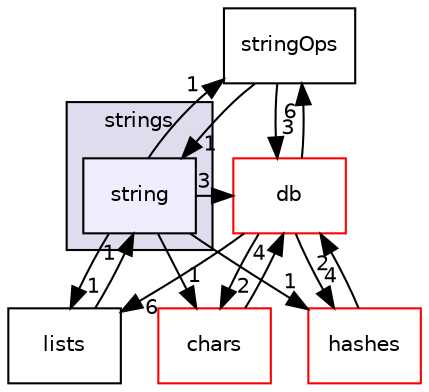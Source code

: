 digraph "src/OpenFOAM/primitives/strings/string" {
  bgcolor=transparent;
  compound=true
  node [ fontsize="10", fontname="Helvetica"];
  edge [ labelfontsize="10", labelfontname="Helvetica"];
  subgraph clusterdir_ce1ee507886310df0e74ee2e624fbc88 {
    graph [ bgcolor="#ddddee", pencolor="black", label="strings" fontname="Helvetica", fontsize="10", URL="dir_ce1ee507886310df0e74ee2e624fbc88.html"]
  dir_5d269f08fff917248372ebf5423c45f9 [shape=box, label="string", style="filled", fillcolor="#eeeeff", pencolor="black", URL="dir_5d269f08fff917248372ebf5423c45f9.html"];
  }
  dir_04595600e69ea764b416a13a9b2786bb [shape=box label="stringOps" URL="dir_04595600e69ea764b416a13a9b2786bb.html"];
  dir_3225460a2bc040f976df3516175e6565 [shape=box label="lists" URL="dir_3225460a2bc040f976df3516175e6565.html"];
  dir_63c634f7a7cfd679ac26c67fb30fc32f [shape=box label="db" color="red" URL="dir_63c634f7a7cfd679ac26c67fb30fc32f.html"];
  dir_88dabb3705a9b13be16987836626f570 [shape=box label="chars" color="red" URL="dir_88dabb3705a9b13be16987836626f570.html"];
  dir_4283faa153a5178e565ef547cd992a0a [shape=box label="hashes" color="red" URL="dir_4283faa153a5178e565ef547cd992a0a.html"];
  dir_04595600e69ea764b416a13a9b2786bb->dir_5d269f08fff917248372ebf5423c45f9 [headlabel="1", labeldistance=1.5 headhref="dir_002407_002406.html"];
  dir_04595600e69ea764b416a13a9b2786bb->dir_63c634f7a7cfd679ac26c67fb30fc32f [headlabel="3", labeldistance=1.5 headhref="dir_002407_001953.html"];
  dir_5d269f08fff917248372ebf5423c45f9->dir_04595600e69ea764b416a13a9b2786bb [headlabel="1", labeldistance=1.5 headhref="dir_002406_002407.html"];
  dir_5d269f08fff917248372ebf5423c45f9->dir_3225460a2bc040f976df3516175e6565 [headlabel="1", labeldistance=1.5 headhref="dir_002406_002405.html"];
  dir_5d269f08fff917248372ebf5423c45f9->dir_63c634f7a7cfd679ac26c67fb30fc32f [headlabel="3", labeldistance=1.5 headhref="dir_002406_001953.html"];
  dir_5d269f08fff917248372ebf5423c45f9->dir_88dabb3705a9b13be16987836626f570 [headlabel="1", labeldistance=1.5 headhref="dir_002406_002330.html"];
  dir_5d269f08fff917248372ebf5423c45f9->dir_4283faa153a5178e565ef547cd992a0a [headlabel="1", labeldistance=1.5 headhref="dir_002406_002353.html"];
  dir_3225460a2bc040f976df3516175e6565->dir_5d269f08fff917248372ebf5423c45f9 [headlabel="1", labeldistance=1.5 headhref="dir_002405_002406.html"];
  dir_63c634f7a7cfd679ac26c67fb30fc32f->dir_04595600e69ea764b416a13a9b2786bb [headlabel="6", labeldistance=1.5 headhref="dir_001953_002407.html"];
  dir_63c634f7a7cfd679ac26c67fb30fc32f->dir_3225460a2bc040f976df3516175e6565 [headlabel="6", labeldistance=1.5 headhref="dir_001953_002405.html"];
  dir_63c634f7a7cfd679ac26c67fb30fc32f->dir_88dabb3705a9b13be16987836626f570 [headlabel="2", labeldistance=1.5 headhref="dir_001953_002330.html"];
  dir_63c634f7a7cfd679ac26c67fb30fc32f->dir_4283faa153a5178e565ef547cd992a0a [headlabel="4", labeldistance=1.5 headhref="dir_001953_002353.html"];
  dir_88dabb3705a9b13be16987836626f570->dir_63c634f7a7cfd679ac26c67fb30fc32f [headlabel="4", labeldistance=1.5 headhref="dir_002330_001953.html"];
  dir_4283faa153a5178e565ef547cd992a0a->dir_63c634f7a7cfd679ac26c67fb30fc32f [headlabel="2", labeldistance=1.5 headhref="dir_002353_001953.html"];
}

